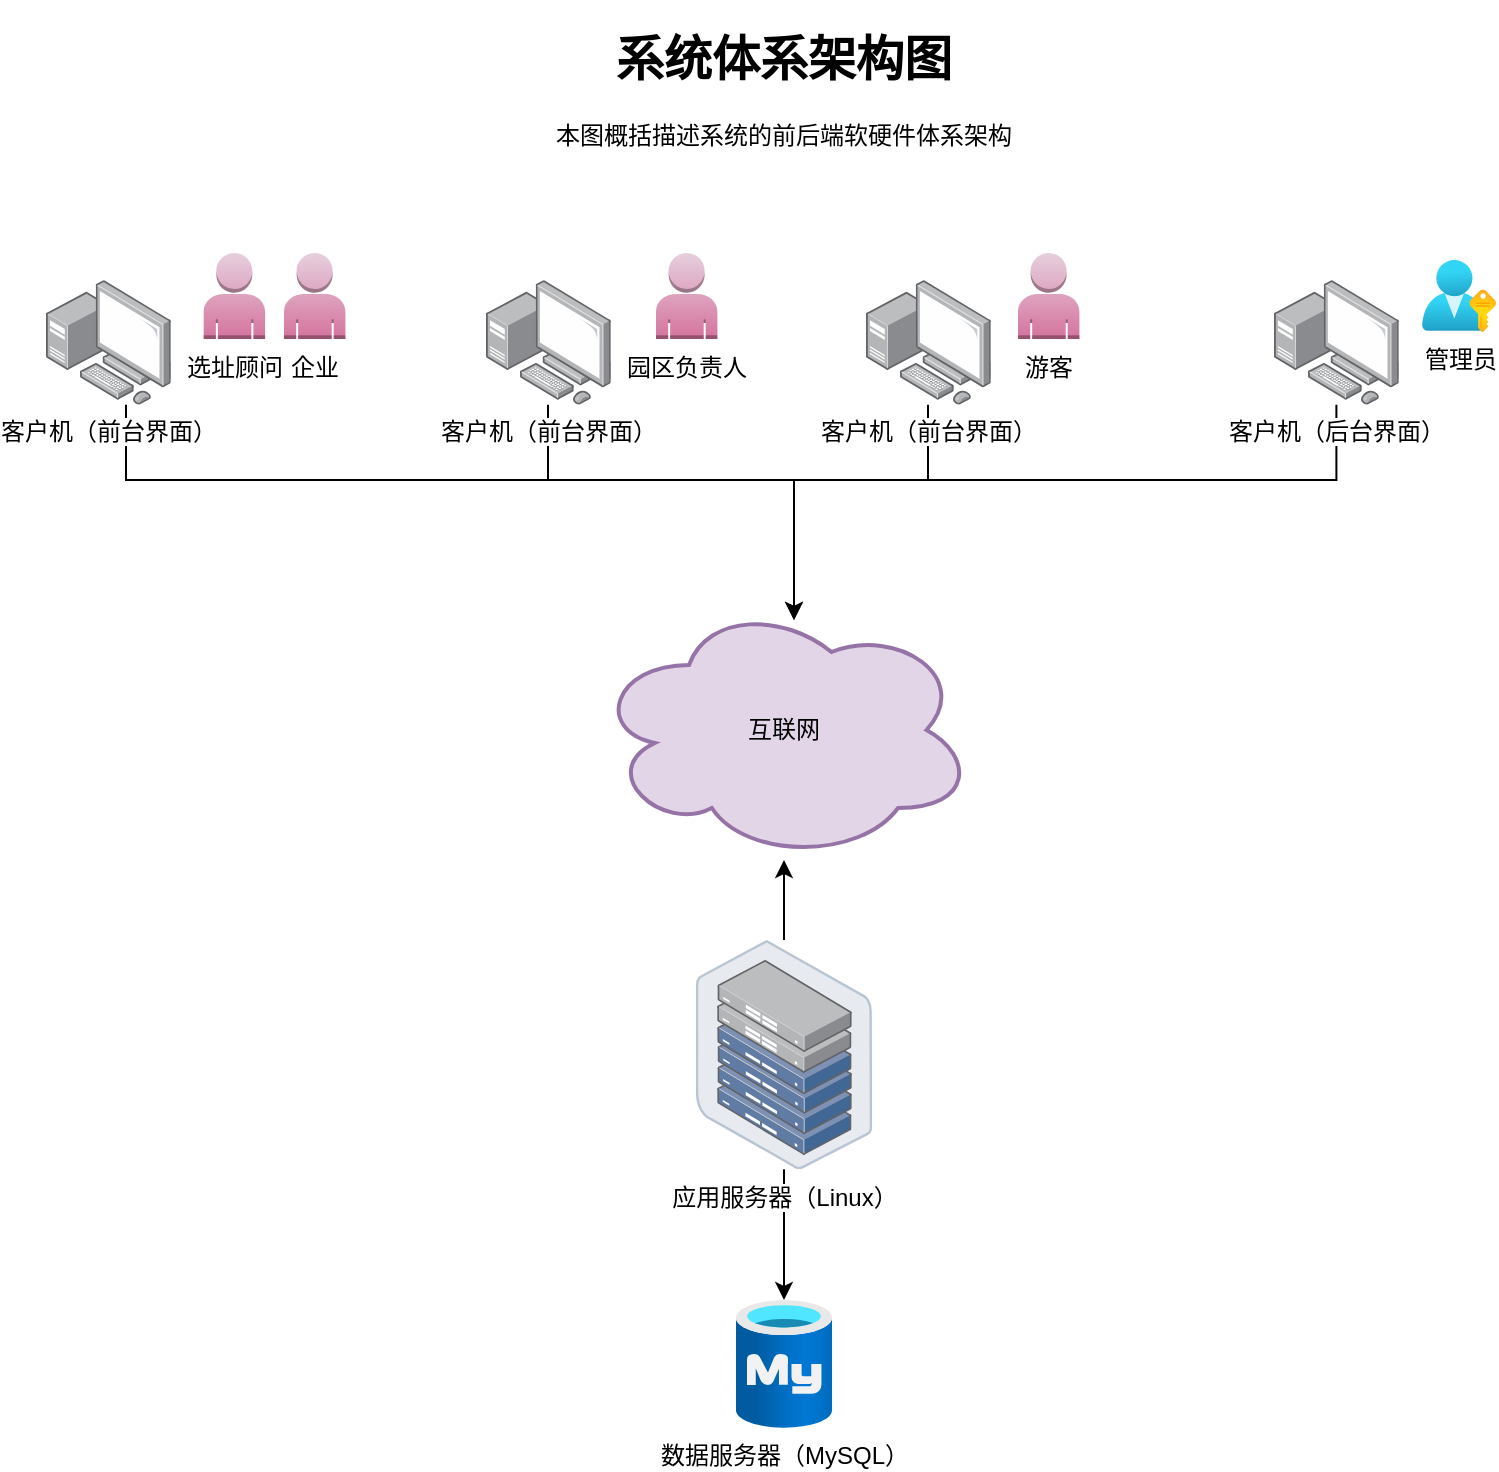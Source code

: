 <mxfile version="14.9.7" type="github" pages="2"><diagram id="t5bjnoOTklAN3rbpLu2R" name="Page-1"><mxGraphModel dx="1554" dy="809" grid="1" gridSize="10" guides="1" tooltips="1" connect="1" arrows="1" fold="1" page="1" pageScale="1" pageWidth="850" pageHeight="1100" math="0" shadow="0"><root><mxCell id="0"/><mxCell id="1" parent="0"/><mxCell id="KdfR5vk8VB3_FWqlwgTo-1" value="&lt;h1&gt;系统体系架构图&lt;/h1&gt;&lt;p&gt;本图概括描述系统的前后端软硬件体系架构&lt;/p&gt;" style="text;html=1;strokeColor=none;fillColor=none;spacing=5;spacingTop=-20;whiteSpace=wrap;overflow=hidden;rounded=0;align=center;" vertex="1" parent="1"><mxGeometry x="299" y="100" width="260" height="120" as="geometry"/></mxCell><mxCell id="KdfR5vk8VB3_FWqlwgTo-2" value="互联网" style="ellipse;shape=cloud;whiteSpace=wrap;html=1;fillColor=#e1d5e7;strokeColor=#9673a6;strokeWidth=2;" vertex="1" parent="1"><mxGeometry x="334" y="390" width="190" height="130" as="geometry"/></mxCell><mxCell id="KdfR5vk8VB3_FWqlwgTo-9" style="edgeStyle=orthogonalEdgeStyle;rounded=0;orthogonalLoop=1;jettySize=auto;html=1;" edge="1" parent="1" source="KdfR5vk8VB3_FWqlwgTo-5"><mxGeometry relative="1" as="geometry"><mxPoint x="434" y="400" as="targetPoint"/><Array as="points"><mxPoint x="100" y="330"/><mxPoint x="434" y="330"/></Array></mxGeometry></mxCell><mxCell id="KdfR5vk8VB3_FWqlwgTo-5" value="客户机（前台界面）" style="points=[];aspect=fixed;html=1;align=center;shadow=0;dashed=0;image;image=img/lib/allied_telesis/computer_and_terminals/Personal_Computer_with_Server.svg;strokeWidth=2;" vertex="1" parent="1"><mxGeometry x="60" y="230" width="62.4" height="62.4" as="geometry"/></mxCell><mxCell id="KdfR5vk8VB3_FWqlwgTo-11" style="edgeStyle=orthogonalEdgeStyle;rounded=0;orthogonalLoop=1;jettySize=auto;html=1;endArrow=none;endFill=0;" edge="1" parent="1" source="KdfR5vk8VB3_FWqlwgTo-7"><mxGeometry relative="1" as="geometry"><mxPoint x="311" y="330" as="targetPoint"/><Array as="points"><mxPoint x="311" y="330"/></Array></mxGeometry></mxCell><mxCell id="KdfR5vk8VB3_FWqlwgTo-7" value="客户机（前台界面）" style="points=[];aspect=fixed;html=1;align=center;shadow=0;dashed=0;image;image=img/lib/allied_telesis/computer_and_terminals/Personal_Computer_with_Server.svg;strokeWidth=2;" vertex="1" parent="1"><mxGeometry x="280" y="230" width="62.4" height="62.4" as="geometry"/></mxCell><mxCell id="KdfR5vk8VB3_FWqlwgTo-12" style="edgeStyle=orthogonalEdgeStyle;rounded=0;orthogonalLoop=1;jettySize=auto;html=1;" edge="1" parent="1" source="KdfR5vk8VB3_FWqlwgTo-8"><mxGeometry relative="1" as="geometry"><mxPoint x="434" y="400" as="targetPoint"/><Array as="points"><mxPoint x="705" y="330"/><mxPoint x="434" y="330"/></Array></mxGeometry></mxCell><mxCell id="KdfR5vk8VB3_FWqlwgTo-8" value="客户机（后台界面）" style="points=[];aspect=fixed;html=1;align=center;shadow=0;dashed=0;image;image=img/lib/allied_telesis/computer_and_terminals/Personal_Computer_with_Server.svg;strokeWidth=2;" vertex="1" parent="1"><mxGeometry x="674" y="230" width="62.4" height="62.4" as="geometry"/></mxCell><mxCell id="KdfR5vk8VB3_FWqlwgTo-19" style="edgeStyle=orthogonalEdgeStyle;rounded=0;orthogonalLoop=1;jettySize=auto;html=1;" edge="1" parent="1" source="KdfR5vk8VB3_FWqlwgTo-15" target="KdfR5vk8VB3_FWqlwgTo-18"><mxGeometry relative="1" as="geometry"/></mxCell><mxCell id="KdfR5vk8VB3_FWqlwgTo-21" value="" style="edgeStyle=orthogonalEdgeStyle;rounded=0;orthogonalLoop=1;jettySize=auto;html=1;" edge="1" parent="1" source="KdfR5vk8VB3_FWqlwgTo-15" target="KdfR5vk8VB3_FWqlwgTo-2"><mxGeometry relative="1" as="geometry"/></mxCell><mxCell id="KdfR5vk8VB3_FWqlwgTo-15" value="应用服务器（Linux）" style="points=[];aspect=fixed;html=1;align=center;shadow=0;dashed=0;image;image=img/lib/allied_telesis/storage/Datacenter_Server_Half_Rack_ToR.svg;strokeWidth=2;" vertex="1" parent="1"><mxGeometry x="384.9" y="560" width="88.2" height="114.6" as="geometry"/></mxCell><mxCell id="KdfR5vk8VB3_FWqlwgTo-18" value="数据服务器（MySQL）" style="aspect=fixed;html=1;points=[];align=center;image;fontSize=12;image=img/lib/azure2/databases/Azure_Database_MySQL_Server.svg;strokeWidth=2;" vertex="1" parent="1"><mxGeometry x="405" y="740" width="48" height="64" as="geometry"/></mxCell><mxCell id="KdfR5vk8VB3_FWqlwgTo-22" value="选址顾问" style="outlineConnect=0;dashed=0;verticalLabelPosition=bottom;verticalAlign=top;align=center;html=1;shape=mxgraph.aws3.user;fillColor=#e6d0de;strokeWidth=2;strokeColor=#996185;gradientColor=#d5739d;" vertex="1" parent="1"><mxGeometry x="138.84" y="216.5" width="30.71" height="43" as="geometry"/></mxCell><mxCell id="KdfR5vk8VB3_FWqlwgTo-23" value="企业" style="outlineConnect=0;dashed=0;verticalLabelPosition=bottom;verticalAlign=top;align=center;html=1;shape=mxgraph.aws3.user;fillColor=#e6d0de;strokeWidth=2;strokeColor=#996185;gradientColor=#d5739d;" vertex="1" parent="1"><mxGeometry x="179" y="216.5" width="30.71" height="43" as="geometry"/></mxCell><mxCell id="KdfR5vk8VB3_FWqlwgTo-24" value="园区负责人" style="outlineConnect=0;dashed=0;verticalLabelPosition=bottom;verticalAlign=top;align=center;html=1;shape=mxgraph.aws3.user;fillColor=#e6d0de;strokeWidth=2;strokeColor=#996185;gradientColor=#d5739d;" vertex="1" parent="1"><mxGeometry x="365" y="216.5" width="30.71" height="43" as="geometry"/></mxCell><mxCell id="KdfR5vk8VB3_FWqlwgTo-26" style="edgeStyle=orthogonalEdgeStyle;rounded=0;orthogonalLoop=1;jettySize=auto;html=1;endArrow=none;endFill=0;" edge="1" parent="1" source="KdfR5vk8VB3_FWqlwgTo-25"><mxGeometry relative="1" as="geometry"><mxPoint x="501" y="330" as="targetPoint"/><Array as="points"><mxPoint x="501" y="330"/></Array></mxGeometry></mxCell><mxCell id="KdfR5vk8VB3_FWqlwgTo-25" value="客户机（前台界面）" style="points=[];aspect=fixed;html=1;align=center;shadow=0;dashed=0;image;image=img/lib/allied_telesis/computer_and_terminals/Personal_Computer_with_Server.svg;strokeWidth=2;" vertex="1" parent="1"><mxGeometry x="470" y="230" width="62.4" height="62.4" as="geometry"/></mxCell><mxCell id="KdfR5vk8VB3_FWqlwgTo-27" value="游客" style="outlineConnect=0;dashed=0;verticalLabelPosition=bottom;verticalAlign=top;align=center;html=1;shape=mxgraph.aws3.user;fillColor=#e6d0de;strokeWidth=2;strokeColor=#996185;gradientColor=#d5739d;" vertex="1" parent="1"><mxGeometry x="546" y="216.5" width="30.71" height="43" as="geometry"/></mxCell><mxCell id="KdfR5vk8VB3_FWqlwgTo-28" value="管理员" style="aspect=fixed;html=1;points=[];align=center;image;fontSize=12;image=img/lib/azure2/azure_stack/User_Subscriptions.svg;strokeWidth=2;" vertex="1" parent="1"><mxGeometry x="748" y="220" width="37.09" height="36" as="geometry"/></mxCell></root></mxGraphModel></diagram><diagram id="RMk6UPkrUwPBY6XE2Z65" name="Page-2"><mxGraphModel dx="2220" dy="1156" grid="1" gridSize="10" guides="1" tooltips="1" connect="1" arrows="1" fold="1" page="1" pageScale="1" pageWidth="1654" pageHeight="1169" math="0" shadow="0"><root><mxCell id="5GB9t9Gkm3raiz3WqZ3W-0"/><mxCell id="5GB9t9Gkm3raiz3WqZ3W-1" parent="5GB9t9Gkm3raiz3WqZ3W-0"/><mxCell id="eqWKFpj_xqiHHcuHPtP5-14" value="" style="rounded=0;whiteSpace=wrap;html=1;strokeWidth=2;align=center;fillColor=#efefef;" vertex="1" parent="5GB9t9Gkm3raiz3WqZ3W-1"><mxGeometry x="90" y="180" width="680" height="480" as="geometry"/></mxCell><mxCell id="wC5r_SAoMUC1ZfNTlYGX-0" value="&lt;h1&gt;系统技术架构图&lt;/h1&gt;&lt;p&gt;本图演示了系统前后端使用的主要技术及其之间的相互联系&lt;/p&gt;" style="text;html=1;strokeColor=none;fillColor=none;spacing=5;spacingTop=-20;whiteSpace=wrap;overflow=hidden;rounded=0;align=center;" vertex="1" parent="5GB9t9Gkm3raiz3WqZ3W-1"><mxGeometry x="657" y="60" width="341" height="120" as="geometry"/></mxCell><mxCell id="eqWKFpj_xqiHHcuHPtP5-0" value="用户界面" style="rounded=0;whiteSpace=wrap;html=1;strokeWidth=2;align=center;gradientColor=#d5739d;fillColor=#e6d0de;strokeColor=#996185;" vertex="1" parent="5GB9t9Gkm3raiz3WqZ3W-1"><mxGeometry x="130" y="270" width="600" height="70" as="geometry"/></mxCell><mxCell id="eqWKFpj_xqiHHcuHPtP5-2" value="HTML / DOM" style="rounded=0;whiteSpace=wrap;html=1;strokeWidth=2;align=center;gradientColor=#d5739d;fillColor=#e6d0de;strokeColor=#996185;" vertex="1" parent="5GB9t9Gkm3raiz3WqZ3W-1"><mxGeometry x="130" y="410" width="130" height="70" as="geometry"/></mxCell><mxCell id="eqWKFpj_xqiHHcuHPtP5-3" value="CSS" style="rounded=0;whiteSpace=wrap;html=1;strokeWidth=2;align=center;gradientColor=#d5739d;fillColor=#e6d0de;strokeColor=#996185;" vertex="1" parent="5GB9t9Gkm3raiz3WqZ3W-1"><mxGeometry x="260" y="410" width="130" height="70" as="geometry"/></mxCell><mxCell id="eqWKFpj_xqiHHcuHPtP5-4" value="Javascript" style="rounded=0;whiteSpace=wrap;html=1;strokeWidth=2;align=center;gradientColor=#d5739d;fillColor=#e6d0de;strokeColor=#996185;" vertex="1" parent="5GB9t9Gkm3raiz3WqZ3W-1"><mxGeometry x="390" y="410" width="130" height="70" as="geometry"/></mxCell><mxCell id="eqWKFpj_xqiHHcuHPtP5-5" value="前端框架（jQuery、Bootstrap等）" style="rounded=0;whiteSpace=wrap;html=1;strokeWidth=2;align=center;gradientColor=#d5739d;fillColor=#e6d0de;strokeColor=#996185;" vertex="1" parent="5GB9t9Gkm3raiz3WqZ3W-1"><mxGeometry x="130" y="340" width="600" height="70" as="geometry"/></mxCell><mxCell id="eqWKFpj_xqiHHcuHPtP5-6" value="浏览器（IE、谷歌Chrome等）" style="rounded=0;whiteSpace=wrap;html=1;strokeWidth=2;align=center;gradientColor=#d5739d;fillColor=#e6d0de;strokeColor=#996185;" vertex="1" parent="5GB9t9Gkm3raiz3WqZ3W-1"><mxGeometry x="130" y="480" width="390" height="70" as="geometry"/></mxCell><mxCell id="eqWKFpj_xqiHHcuHPtP5-7" value="客户端数据存储&lt;br&gt;（LocalStorage、Cookie等）" style="rounded=0;whiteSpace=wrap;html=1;strokeWidth=2;align=center;gradientColor=#d5739d;fillColor=#e6d0de;strokeColor=#996185;" vertex="1" parent="5GB9t9Gkm3raiz3WqZ3W-1"><mxGeometry x="520" y="410" width="210" height="140" as="geometry"/></mxCell><mxCell id="eqWKFpj_xqiHHcuHPtP5-8" value="客户端硬件和操作系统（Windows、Mac OS等）" style="rounded=0;whiteSpace=wrap;html=1;strokeWidth=2;align=center;gradientColor=#d5739d;fillColor=#e6d0de;strokeColor=#996185;" vertex="1" parent="5GB9t9Gkm3raiz3WqZ3W-1"><mxGeometry x="130" y="550" width="600" height="70" as="geometry"/></mxCell><mxCell id="eqWKFpj_xqiHHcuHPtP5-15" value="客户端" style="text;html=1;strokeColor=none;fillColor=none;align=center;verticalAlign=middle;whiteSpace=wrap;rounded=0;fontSize=14;fontStyle=1" vertex="1" parent="5GB9t9Gkm3raiz3WqZ3W-1"><mxGeometry x="380" y="220" width="100" height="20" as="geometry"/></mxCell><mxCell id="eqWKFpj_xqiHHcuHPtP5-17" value="" style="rounded=0;whiteSpace=wrap;html=1;strokeWidth=2;align=center;fillColor=#efefef;" vertex="1" parent="5GB9t9Gkm3raiz3WqZ3W-1"><mxGeometry x="880" y="180" width="680" height="480" as="geometry"/></mxCell><mxCell id="eqWKFpj_xqiHHcuHPtP5-18" value="服务器请求-响应进程" style="rounded=0;whiteSpace=wrap;html=1;strokeWidth=2;align=center;gradientColor=#7ea6e0;fillColor=#dae8fc;strokeColor=#6c8ebf;" vertex="1" parent="5GB9t9Gkm3raiz3WqZ3W-1"><mxGeometry x="920" y="270" width="600" height="70" as="geometry"/></mxCell><mxCell id="eqWKFpj_xqiHHcuHPtP5-19" value="Web编程语言 - PHP" style="rounded=0;whiteSpace=wrap;html=1;strokeWidth=2;align=center;gradientColor=#7ea6e0;fillColor=#dae8fc;strokeColor=#6c8ebf;" vertex="1" parent="5GB9t9Gkm3raiz3WqZ3W-1"><mxGeometry x="920" y="410" width="600" height="70" as="geometry"/></mxCell><mxCell id="eqWKFpj_xqiHHcuHPtP5-22" value="服务器端框架 - Symfony" style="rounded=0;whiteSpace=wrap;html=1;strokeWidth=2;align=center;gradientColor=#7ea6e0;fillColor=#dae8fc;strokeColor=#6c8ebf;" vertex="1" parent="5GB9t9Gkm3raiz3WqZ3W-1"><mxGeometry x="920" y="340" width="600" height="70" as="geometry"/></mxCell><mxCell id="eqWKFpj_xqiHHcuHPtP5-23" value="Web服务软件 - Apache" style="rounded=0;whiteSpace=wrap;html=1;strokeWidth=2;align=center;gradientColor=#7ea6e0;fillColor=#dae8fc;strokeColor=#6c8ebf;" vertex="1" parent="5GB9t9Gkm3raiz3WqZ3W-1"><mxGeometry x="920" y="480" width="210" height="70" as="geometry"/></mxCell><mxCell id="eqWKFpj_xqiHHcuHPtP5-24" value="数据库 - MySQL" style="rounded=0;whiteSpace=wrap;html=1;strokeWidth=2;align=center;gradientColor=#7ea6e0;fillColor=#dae8fc;strokeColor=#6c8ebf;" vertex="1" parent="5GB9t9Gkm3raiz3WqZ3W-1"><mxGeometry x="1330" y="480" width="190" height="70" as="geometry"/></mxCell><mxCell id="eqWKFpj_xqiHHcuHPtP5-25" value="服务器端硬件和操作系统 - Linux" style="rounded=0;whiteSpace=wrap;html=1;strokeWidth=2;align=center;gradientColor=#7ea6e0;fillColor=#dae8fc;strokeColor=#6c8ebf;" vertex="1" parent="5GB9t9Gkm3raiz3WqZ3W-1"><mxGeometry x="920" y="550" width="600" height="70" as="geometry"/></mxCell><mxCell id="eqWKFpj_xqiHHcuHPtP5-26" value="服务器端" style="text;html=1;strokeColor=none;fillColor=none;align=center;verticalAlign=middle;whiteSpace=wrap;rounded=0;fontSize=14;fontStyle=1" vertex="1" parent="5GB9t9Gkm3raiz3WqZ3W-1"><mxGeometry x="1170" y="220" width="100" height="20" as="geometry"/></mxCell><mxCell id="eqWKFpj_xqiHHcuHPtP5-27" value="" style="rounded=0;whiteSpace=wrap;html=1;fontSize=14;strokeWidth=2;align=center;fillColor=#eFeFeF;" vertex="1" parent="5GB9t9Gkm3raiz3WqZ3W-1"><mxGeometry x="780" y="180" width="90" height="480" as="geometry"/></mxCell><mxCell id="eqWKFpj_xqiHHcuHPtP5-32" style="edgeStyle=orthogonalEdgeStyle;rounded=0;orthogonalLoop=1;jettySize=auto;html=1;entryX=0;entryY=0.5;entryDx=0;entryDy=0;fontSize=14;endArrow=block;endFill=0;shape=flexArrow;startArrow=block;" edge="1" parent="5GB9t9Gkm3raiz3WqZ3W-1" source="eqWKFpj_xqiHHcuHPtP5-8" target="eqWKFpj_xqiHHcuHPtP5-18"><mxGeometry relative="1" as="geometry"/></mxCell><mxCell id="eqWKFpj_xqiHHcuHPtP5-33" value="互联网&lt;br&gt;软硬件" style="text;html=1;strokeColor=none;fillColor=none;align=center;verticalAlign=middle;whiteSpace=wrap;rounded=0;fontSize=14;fontStyle=1" vertex="1" parent="5GB9t9Gkm3raiz3WqZ3W-1"><mxGeometry x="797" y="230" width="60" height="20" as="geometry"/></mxCell><mxCell id="eqWKFpj_xqiHHcuHPtP5-35" value="服务器文件系统" style="rounded=0;whiteSpace=wrap;html=1;strokeWidth=2;align=center;gradientColor=#7ea6e0;fillColor=#dae8fc;strokeColor=#6c8ebf;" vertex="1" parent="5GB9t9Gkm3raiz3WqZ3W-1"><mxGeometry x="1130" y="480" width="200" height="70" as="geometry"/></mxCell></root></mxGraphModel></diagram></mxfile>